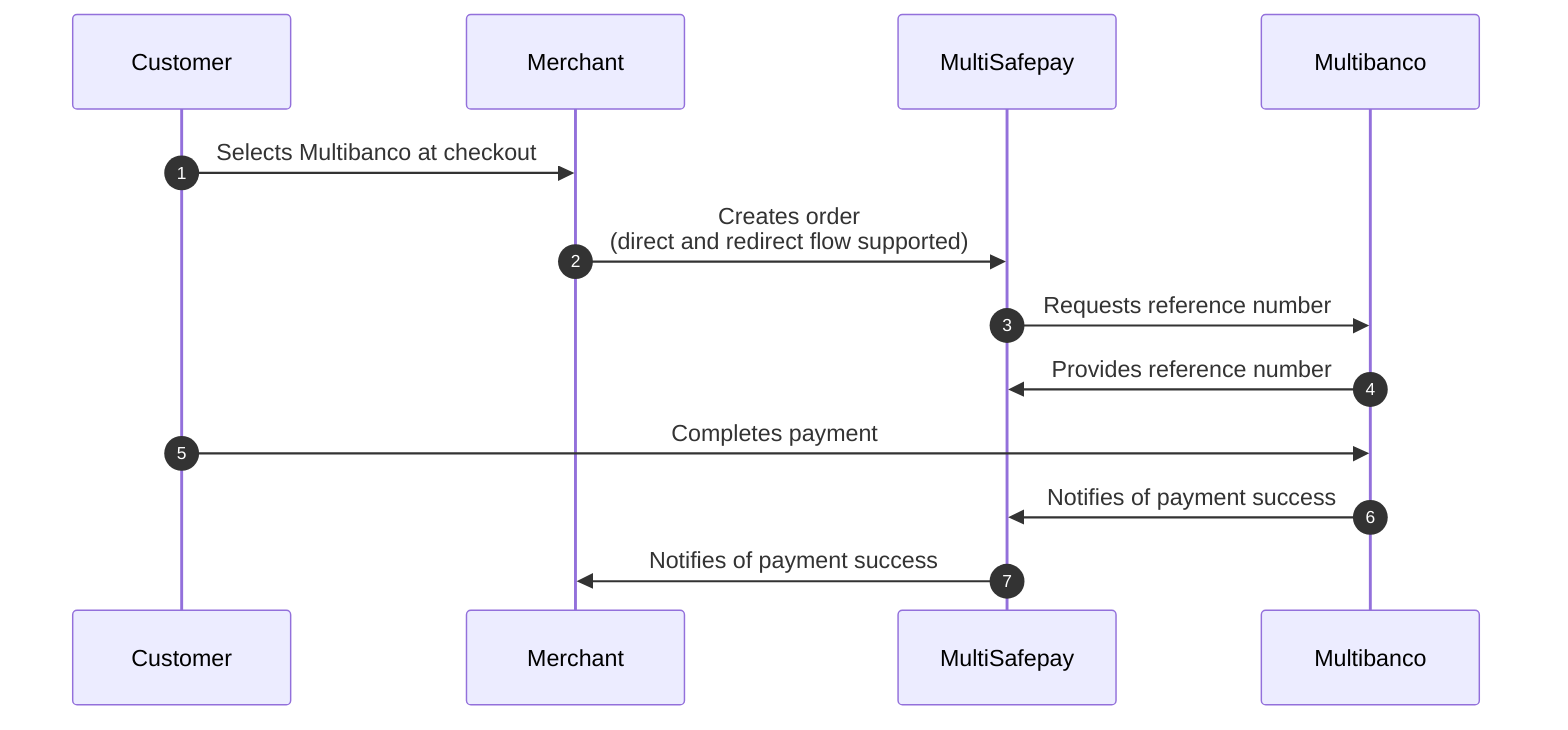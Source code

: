 sequenceDiagram
    autonumber
    participant C as Customer
    participant Me as Merchant
    participant Mu as MultiSafepay
    participant Mb as Multibanco
    C->>Me: Selects Multibanco at checkout
    Me->>Mu: Creates order <br> (direct and redirect flow supported)
    Mu->>Mb: Requests reference number
    Mb->>Mu: Provides reference number
    C->>Mb: Completes payment 
    Mb->>Mu: Notifies of payment success
    Mu->>Me:  Notifies of payment success